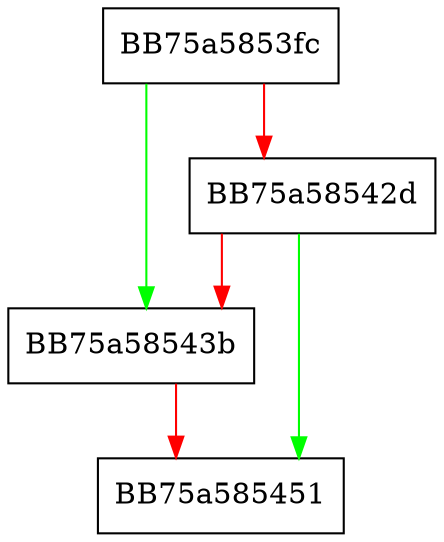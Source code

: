 digraph HUF_decompress4X2_usingDTable_internal {
  node [shape="box"];
  graph [splines=ortho];
  BB75a5853fc -> BB75a58543b [color="green"];
  BB75a5853fc -> BB75a58542d [color="red"];
  BB75a58542d -> BB75a585451 [color="green"];
  BB75a58542d -> BB75a58543b [color="red"];
  BB75a58543b -> BB75a585451 [color="red"];
}